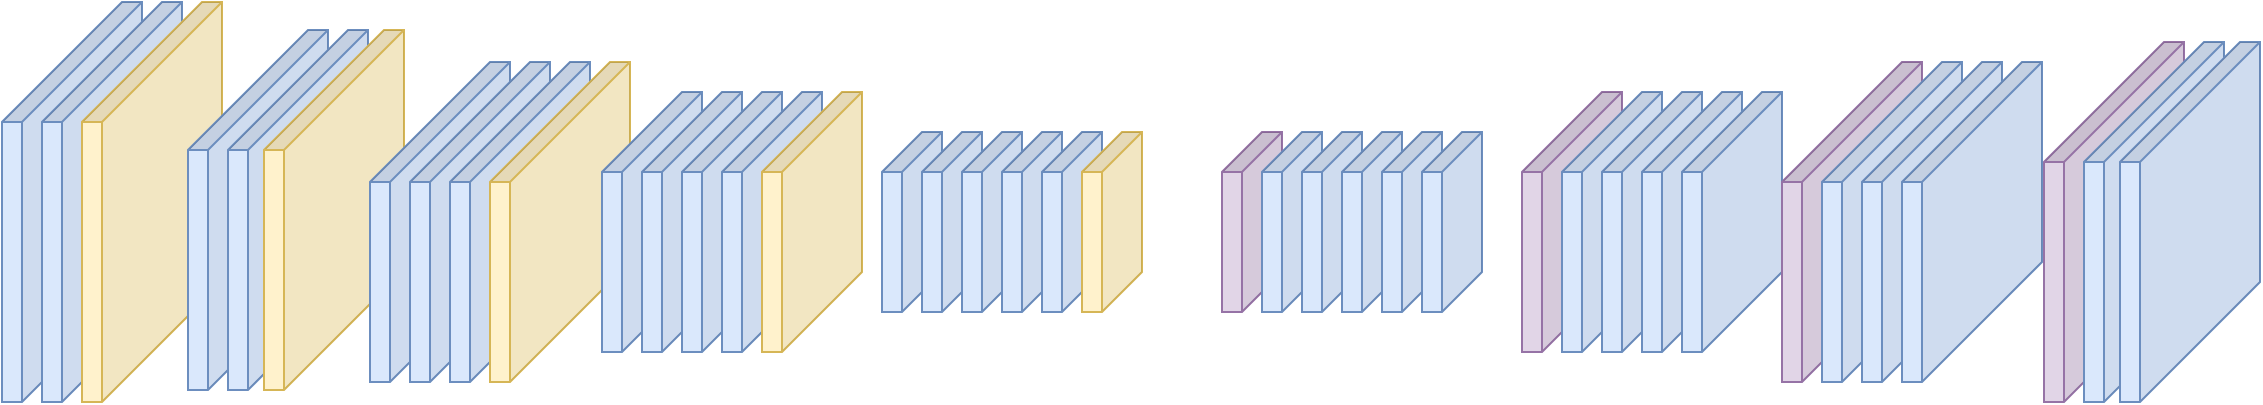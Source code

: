 <mxfile version="21.1.2" type="github">
  <diagram name="第 1 页" id="C3Rt4zPMQhMByHxWCD_6">
    <mxGraphModel dx="1290" dy="685" grid="1" gridSize="10" guides="1" tooltips="1" connect="1" arrows="1" fold="1" page="1" pageScale="1" pageWidth="827" pageHeight="1169" math="0" shadow="0">
      <root>
        <mxCell id="0" />
        <mxCell id="1" parent="0" />
        <mxCell id="XNQVcV-ULBvw991r1sIG-1" value="" style="shape=cube;whiteSpace=wrap;html=1;boundedLbl=1;backgroundOutline=1;darkOpacity=0.05;darkOpacity2=0.1;rotation=0;size=60;direction=south;flipH=0;flipV=0;fillColor=#dae8fc;strokeColor=#6c8ebf;" vertex="1" parent="1">
          <mxGeometry x="100" y="130" width="70" height="200" as="geometry" />
        </mxCell>
        <mxCell id="XNQVcV-ULBvw991r1sIG-4" value="" style="shape=cube;whiteSpace=wrap;html=1;boundedLbl=1;backgroundOutline=1;darkOpacity=0.05;darkOpacity2=0.1;rotation=0;size=60;direction=south;flipH=0;flipV=0;fillColor=#dae8fc;strokeColor=#6c8ebf;" vertex="1" parent="1">
          <mxGeometry x="120" y="130" width="70" height="200" as="geometry" />
        </mxCell>
        <mxCell id="XNQVcV-ULBvw991r1sIG-5" value="" style="shape=cube;whiteSpace=wrap;html=1;boundedLbl=1;backgroundOutline=1;darkOpacity=0.05;darkOpacity2=0.1;rotation=0;size=60;direction=south;flipH=0;flipV=0;fillColor=#fff2cc;strokeColor=#d6b656;" vertex="1" parent="1">
          <mxGeometry x="140" y="130" width="70" height="200" as="geometry" />
        </mxCell>
        <mxCell id="XNQVcV-ULBvw991r1sIG-6" value="" style="shape=cube;whiteSpace=wrap;html=1;boundedLbl=1;backgroundOutline=1;darkOpacity=0.05;darkOpacity2=0.1;rotation=0;size=60;direction=south;flipH=0;flipV=0;fillColor=#dae8fc;strokeColor=#6c8ebf;" vertex="1" parent="1">
          <mxGeometry x="193" y="144" width="70" height="180" as="geometry" />
        </mxCell>
        <mxCell id="XNQVcV-ULBvw991r1sIG-9" value="" style="shape=cube;whiteSpace=wrap;html=1;boundedLbl=1;backgroundOutline=1;darkOpacity=0.05;darkOpacity2=0.1;rotation=0;size=60;direction=south;flipH=0;flipV=0;fillColor=#dae8fc;strokeColor=#6c8ebf;" vertex="1" parent="1">
          <mxGeometry x="213" y="144" width="70" height="180" as="geometry" />
        </mxCell>
        <mxCell id="XNQVcV-ULBvw991r1sIG-10" value="" style="shape=cube;whiteSpace=wrap;html=1;boundedLbl=1;backgroundOutline=1;darkOpacity=0.05;darkOpacity2=0.1;rotation=0;size=60;direction=south;flipH=0;flipV=0;fillColor=#fff2cc;strokeColor=#d6b656;" vertex="1" parent="1">
          <mxGeometry x="231" y="144" width="70" height="180" as="geometry" />
        </mxCell>
        <mxCell id="XNQVcV-ULBvw991r1sIG-11" value="" style="shape=cube;whiteSpace=wrap;html=1;boundedLbl=1;backgroundOutline=1;darkOpacity=0.05;darkOpacity2=0.1;rotation=0;size=60;direction=south;flipH=0;flipV=0;fillColor=#dae8fc;strokeColor=#6c8ebf;" vertex="1" parent="1">
          <mxGeometry x="284" y="160" width="70" height="160" as="geometry" />
        </mxCell>
        <mxCell id="XNQVcV-ULBvw991r1sIG-12" value="" style="shape=cube;whiteSpace=wrap;html=1;boundedLbl=1;backgroundOutline=1;darkOpacity=0.05;darkOpacity2=0.1;rotation=0;size=60;direction=south;flipH=0;flipV=0;fillColor=#dae8fc;strokeColor=#6c8ebf;" vertex="1" parent="1">
          <mxGeometry x="304" y="160" width="70" height="160" as="geometry" />
        </mxCell>
        <mxCell id="XNQVcV-ULBvw991r1sIG-13" value="" style="shape=cube;whiteSpace=wrap;html=1;boundedLbl=1;backgroundOutline=1;darkOpacity=0.05;darkOpacity2=0.1;rotation=0;size=60;direction=south;flipH=0;flipV=0;fillColor=#dae8fc;strokeColor=#6c8ebf;" vertex="1" parent="1">
          <mxGeometry x="324" y="160" width="70" height="160" as="geometry" />
        </mxCell>
        <mxCell id="XNQVcV-ULBvw991r1sIG-14" value="" style="shape=cube;whiteSpace=wrap;html=1;boundedLbl=1;backgroundOutline=1;darkOpacity=0.05;darkOpacity2=0.1;rotation=0;size=60;direction=south;flipH=0;flipV=0;fillColor=#fff2cc;strokeColor=#d6b656;" vertex="1" parent="1">
          <mxGeometry x="344" y="160" width="70" height="160" as="geometry" />
        </mxCell>
        <mxCell id="XNQVcV-ULBvw991r1sIG-15" value="" style="shape=cube;whiteSpace=wrap;html=1;boundedLbl=1;backgroundOutline=1;darkOpacity=0.05;darkOpacity2=0.1;rotation=0;size=40;direction=south;flipH=0;flipV=0;fillColor=#dae8fc;strokeColor=#6c8ebf;" vertex="1" parent="1">
          <mxGeometry x="400" y="175" width="50" height="130" as="geometry" />
        </mxCell>
        <mxCell id="XNQVcV-ULBvw991r1sIG-16" value="" style="shape=cube;whiteSpace=wrap;html=1;boundedLbl=1;backgroundOutline=1;darkOpacity=0.05;darkOpacity2=0.1;rotation=0;size=40;direction=south;flipH=0;flipV=0;fillColor=#dae8fc;strokeColor=#6c8ebf;" vertex="1" parent="1">
          <mxGeometry x="420" y="175" width="50" height="130" as="geometry" />
        </mxCell>
        <mxCell id="XNQVcV-ULBvw991r1sIG-17" value="" style="shape=cube;whiteSpace=wrap;html=1;boundedLbl=1;backgroundOutline=1;darkOpacity=0.05;darkOpacity2=0.1;rotation=0;size=40;direction=south;flipH=0;flipV=0;fillColor=#dae8fc;strokeColor=#6c8ebf;" vertex="1" parent="1">
          <mxGeometry x="440" y="175" width="50" height="130" as="geometry" />
        </mxCell>
        <mxCell id="XNQVcV-ULBvw991r1sIG-18" value="" style="shape=cube;whiteSpace=wrap;html=1;boundedLbl=1;backgroundOutline=1;darkOpacity=0.05;darkOpacity2=0.1;rotation=0;size=40;direction=south;flipH=0;flipV=0;fillColor=#dae8fc;strokeColor=#6c8ebf;" vertex="1" parent="1">
          <mxGeometry x="460" y="175" width="50" height="130" as="geometry" />
        </mxCell>
        <mxCell id="XNQVcV-ULBvw991r1sIG-19" value="" style="shape=cube;whiteSpace=wrap;html=1;boundedLbl=1;backgroundOutline=1;darkOpacity=0.05;darkOpacity2=0.1;rotation=0;size=40;direction=south;flipH=0;flipV=0;fillColor=#fff2cc;strokeColor=#d6b656;" vertex="1" parent="1">
          <mxGeometry x="480" y="175" width="50" height="130" as="geometry" />
        </mxCell>
        <mxCell id="XNQVcV-ULBvw991r1sIG-20" value="" style="shape=cube;whiteSpace=wrap;html=1;boundedLbl=1;backgroundOutline=1;darkOpacity=0.05;darkOpacity2=0.1;rotation=0;size=20;direction=south;flipH=0;flipV=0;fillColor=#dae8fc;strokeColor=#6c8ebf;" vertex="1" parent="1">
          <mxGeometry x="540" y="195" width="30" height="90" as="geometry" />
        </mxCell>
        <mxCell id="XNQVcV-ULBvw991r1sIG-21" value="" style="shape=cube;whiteSpace=wrap;html=1;boundedLbl=1;backgroundOutline=1;darkOpacity=0.05;darkOpacity2=0.1;rotation=0;size=20;direction=south;flipH=0;flipV=0;fillColor=#dae8fc;strokeColor=#6c8ebf;" vertex="1" parent="1">
          <mxGeometry x="560" y="195" width="30" height="90" as="geometry" />
        </mxCell>
        <mxCell id="XNQVcV-ULBvw991r1sIG-22" value="" style="shape=cube;whiteSpace=wrap;html=1;boundedLbl=1;backgroundOutline=1;darkOpacity=0.05;darkOpacity2=0.1;rotation=0;size=20;direction=south;flipH=0;flipV=0;fillColor=#dae8fc;strokeColor=#6c8ebf;" vertex="1" parent="1">
          <mxGeometry x="580" y="195" width="30" height="90" as="geometry" />
        </mxCell>
        <mxCell id="XNQVcV-ULBvw991r1sIG-23" value="" style="shape=cube;whiteSpace=wrap;html=1;boundedLbl=1;backgroundOutline=1;darkOpacity=0.05;darkOpacity2=0.1;rotation=0;size=20;direction=south;flipH=0;flipV=0;fillColor=#dae8fc;strokeColor=#6c8ebf;" vertex="1" parent="1">
          <mxGeometry x="600" y="195" width="30" height="90" as="geometry" />
        </mxCell>
        <mxCell id="XNQVcV-ULBvw991r1sIG-24" value="" style="shape=cube;whiteSpace=wrap;html=1;boundedLbl=1;backgroundOutline=1;darkOpacity=0.05;darkOpacity2=0.1;rotation=0;size=20;direction=south;flipH=0;flipV=0;fillColor=#dae8fc;strokeColor=#6c8ebf;" vertex="1" parent="1">
          <mxGeometry x="620" y="195" width="30" height="90" as="geometry" />
        </mxCell>
        <mxCell id="XNQVcV-ULBvw991r1sIG-25" value="" style="shape=cube;whiteSpace=wrap;html=1;boundedLbl=1;backgroundOutline=1;darkOpacity=0.05;darkOpacity2=0.1;rotation=0;size=20;direction=south;flipH=0;flipV=0;fillColor=#fff2cc;strokeColor=#d6b656;" vertex="1" parent="1">
          <mxGeometry x="640" y="195" width="30" height="90" as="geometry" />
        </mxCell>
        <mxCell id="XNQVcV-ULBvw991r1sIG-26" value="" style="shape=cube;whiteSpace=wrap;html=1;boundedLbl=1;backgroundOutline=1;darkOpacity=0.05;darkOpacity2=0.1;rotation=0;size=20;direction=south;flipH=0;flipV=0;fillColor=#e1d5e7;strokeColor=#9673a6;" vertex="1" parent="1">
          <mxGeometry x="710" y="195" width="30" height="90" as="geometry" />
        </mxCell>
        <mxCell id="XNQVcV-ULBvw991r1sIG-27" value="" style="shape=cube;whiteSpace=wrap;html=1;boundedLbl=1;backgroundOutline=1;darkOpacity=0.05;darkOpacity2=0.1;rotation=0;size=20;direction=south;flipH=0;flipV=0;fillColor=#dae8fc;strokeColor=#6c8ebf;" vertex="1" parent="1">
          <mxGeometry x="730" y="195" width="30" height="90" as="geometry" />
        </mxCell>
        <mxCell id="XNQVcV-ULBvw991r1sIG-28" value="" style="shape=cube;whiteSpace=wrap;html=1;boundedLbl=1;backgroundOutline=1;darkOpacity=0.05;darkOpacity2=0.1;rotation=0;size=20;direction=south;flipH=0;flipV=0;fillColor=#dae8fc;strokeColor=#6c8ebf;" vertex="1" parent="1">
          <mxGeometry x="750" y="195" width="30" height="90" as="geometry" />
        </mxCell>
        <mxCell id="XNQVcV-ULBvw991r1sIG-29" value="" style="shape=cube;whiteSpace=wrap;html=1;boundedLbl=1;backgroundOutline=1;darkOpacity=0.05;darkOpacity2=0.1;rotation=0;size=20;direction=south;flipH=0;flipV=0;fillColor=#dae8fc;strokeColor=#6c8ebf;" vertex="1" parent="1">
          <mxGeometry x="770" y="195" width="30" height="90" as="geometry" />
        </mxCell>
        <mxCell id="XNQVcV-ULBvw991r1sIG-30" value="" style="shape=cube;whiteSpace=wrap;html=1;boundedLbl=1;backgroundOutline=1;darkOpacity=0.05;darkOpacity2=0.1;rotation=0;size=20;direction=south;flipH=0;flipV=0;fillColor=#dae8fc;strokeColor=#6c8ebf;" vertex="1" parent="1">
          <mxGeometry x="790" y="195" width="30" height="90" as="geometry" />
        </mxCell>
        <mxCell id="XNQVcV-ULBvw991r1sIG-31" value="" style="shape=cube;whiteSpace=wrap;html=1;boundedLbl=1;backgroundOutline=1;darkOpacity=0.05;darkOpacity2=0.1;rotation=0;size=20;direction=south;flipH=0;flipV=0;fillColor=#dae8fc;strokeColor=#6c8ebf;" vertex="1" parent="1">
          <mxGeometry x="810" y="195" width="30" height="90" as="geometry" />
        </mxCell>
        <mxCell id="XNQVcV-ULBvw991r1sIG-32" value="" style="shape=cube;whiteSpace=wrap;html=1;boundedLbl=1;backgroundOutline=1;darkOpacity=0.05;darkOpacity2=0.1;rotation=0;size=40;direction=south;flipH=0;flipV=0;fillColor=#e1d5e7;strokeColor=#9673a6;" vertex="1" parent="1">
          <mxGeometry x="860" y="175" width="50" height="130" as="geometry" />
        </mxCell>
        <mxCell id="XNQVcV-ULBvw991r1sIG-33" value="" style="shape=cube;whiteSpace=wrap;html=1;boundedLbl=1;backgroundOutline=1;darkOpacity=0.05;darkOpacity2=0.1;rotation=0;size=40;direction=south;flipH=0;flipV=0;fillColor=#dae8fc;strokeColor=#6c8ebf;" vertex="1" parent="1">
          <mxGeometry x="880" y="175" width="50" height="130" as="geometry" />
        </mxCell>
        <mxCell id="XNQVcV-ULBvw991r1sIG-34" value="" style="shape=cube;whiteSpace=wrap;html=1;boundedLbl=1;backgroundOutline=1;darkOpacity=0.05;darkOpacity2=0.1;rotation=0;size=40;direction=south;flipH=0;flipV=0;fillColor=#dae8fc;strokeColor=#6c8ebf;" vertex="1" parent="1">
          <mxGeometry x="900" y="175" width="50" height="130" as="geometry" />
        </mxCell>
        <mxCell id="XNQVcV-ULBvw991r1sIG-35" value="" style="shape=cube;whiteSpace=wrap;html=1;boundedLbl=1;backgroundOutline=1;darkOpacity=0.05;darkOpacity2=0.1;rotation=0;size=40;direction=south;flipH=0;flipV=0;fillColor=#dae8fc;strokeColor=#6c8ebf;" vertex="1" parent="1">
          <mxGeometry x="920" y="175" width="50" height="130" as="geometry" />
        </mxCell>
        <mxCell id="XNQVcV-ULBvw991r1sIG-36" value="" style="shape=cube;whiteSpace=wrap;html=1;boundedLbl=1;backgroundOutline=1;darkOpacity=0.05;darkOpacity2=0.1;rotation=0;size=40;direction=south;flipH=0;flipV=0;fillColor=#dae8fc;strokeColor=#6c8ebf;" vertex="1" parent="1">
          <mxGeometry x="940" y="175" width="50" height="130" as="geometry" />
        </mxCell>
        <mxCell id="XNQVcV-ULBvw991r1sIG-37" value="" style="shape=cube;whiteSpace=wrap;html=1;boundedLbl=1;backgroundOutline=1;darkOpacity=0.05;darkOpacity2=0.1;rotation=0;size=60;direction=south;flipH=0;flipV=0;fillColor=#e1d5e7;strokeColor=#9673a6;" vertex="1" parent="1">
          <mxGeometry x="990" y="160" width="70" height="160" as="geometry" />
        </mxCell>
        <mxCell id="XNQVcV-ULBvw991r1sIG-38" value="" style="shape=cube;whiteSpace=wrap;html=1;boundedLbl=1;backgroundOutline=1;darkOpacity=0.05;darkOpacity2=0.1;rotation=0;size=60;direction=south;flipH=0;flipV=0;fillColor=#dae8fc;strokeColor=#6c8ebf;" vertex="1" parent="1">
          <mxGeometry x="1010" y="160" width="70" height="160" as="geometry" />
        </mxCell>
        <mxCell id="XNQVcV-ULBvw991r1sIG-39" value="" style="shape=cube;whiteSpace=wrap;html=1;boundedLbl=1;backgroundOutline=1;darkOpacity=0.05;darkOpacity2=0.1;rotation=0;size=60;direction=south;flipH=0;flipV=0;fillColor=#dae8fc;strokeColor=#6c8ebf;" vertex="1" parent="1">
          <mxGeometry x="1030" y="160" width="70" height="160" as="geometry" />
        </mxCell>
        <mxCell id="XNQVcV-ULBvw991r1sIG-40" value="" style="shape=cube;whiteSpace=wrap;html=1;boundedLbl=1;backgroundOutline=1;darkOpacity=0.05;darkOpacity2=0.1;rotation=0;size=60;direction=south;flipH=0;flipV=0;fillColor=#dae8fc;strokeColor=#6c8ebf;" vertex="1" parent="1">
          <mxGeometry x="1050" y="160" width="70" height="160" as="geometry" />
        </mxCell>
        <mxCell id="XNQVcV-ULBvw991r1sIG-41" value="" style="shape=cube;whiteSpace=wrap;html=1;boundedLbl=1;backgroundOutline=1;darkOpacity=0.05;darkOpacity2=0.1;rotation=0;size=60;direction=south;flipH=0;flipV=0;fillColor=#e1d5e7;strokeColor=#9673a6;" vertex="1" parent="1">
          <mxGeometry x="1121" y="150" width="70" height="180" as="geometry" />
        </mxCell>
        <mxCell id="XNQVcV-ULBvw991r1sIG-42" value="" style="shape=cube;whiteSpace=wrap;html=1;boundedLbl=1;backgroundOutline=1;darkOpacity=0.05;darkOpacity2=0.1;rotation=0;size=60;direction=south;flipH=0;flipV=0;fillColor=#dae8fc;strokeColor=#6c8ebf;" vertex="1" parent="1">
          <mxGeometry x="1141" y="150" width="70" height="180" as="geometry" />
        </mxCell>
        <mxCell id="XNQVcV-ULBvw991r1sIG-43" value="" style="shape=cube;whiteSpace=wrap;html=1;boundedLbl=1;backgroundOutline=1;darkOpacity=0.05;darkOpacity2=0.1;rotation=0;size=60;direction=south;flipH=0;flipV=0;fillColor=#dae8fc;strokeColor=#6c8ebf;" vertex="1" parent="1">
          <mxGeometry x="1159" y="150" width="70" height="180" as="geometry" />
        </mxCell>
      </root>
    </mxGraphModel>
  </diagram>
</mxfile>
